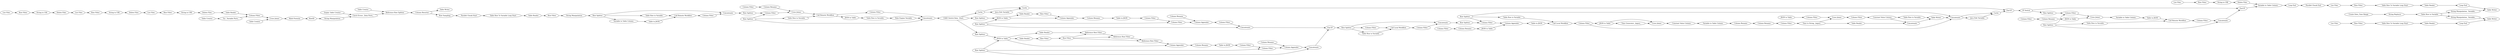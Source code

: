 digraph {
	"5702241607176932299_174" [label="Create Date_Time Range"]
	"3724045790385504595_7" [label="Row Filter"]
	"-1850245478322344975_25" [label="Constant Value Column"]
	"1944372584397731584_17" [label="Table to JSON"]
	"5407335098500956099_15" [label="Column Rename"]
	"5702241607176932299_195" [label="Loop End"]
	"5702241607176932299_187" [label="Table Row To Variable Loop Start"]
	"1944372584397731584_24" [label="Variable to Table Column"]
	"-4130272644590018289_202" [label="Row Filter"]
	"-4130272644590018289_206" [label="Row Filter"]
	"5407335098500956099_20" [label="Column Filter"]
	"3724045790385504595_11" [label="Column Appender"]
	"1079340264434955240_10" [label="Column Filter"]
	"-2276059379955935878_29" [label="Call Local Workflow"]
	"-3484080625430381081_199" [label="List Files"]
	"-2276059379955935878_51" [label="Java Edit Variable"]
	"-3728308334002743665_20" [label="Column Filter"]
	"5702241607176932299_196" [label="Table Row To Variable Loop Start"]
	"-2276059379955935878_39" [label="Column Filter"]
	"5702241607176932299_191" [label="Row Filter"]
	"-3820632578185190166_2" [label="Table Row To Variable Loop Start"]
	"5407335098500956099_11" [label="Column Appender"]
	"5702241607176932299_194" [label="Row Filter"]
	"7855017108291457772_196" [label="Table Writer"]
	"641605728071924128_51" [label="Call Remote Workflow"]
	"-1850245478322344975_22" [label="Variable to Table Column"]
	"3746099908319904161_65" [label="Column Filter"]
	"8006867915481543423_14" [label="Column Filter"]
	"7855017108291457772_5" [label="Table Creator"]
	"3724045790385504595_9" [label="Column Rename"]
	"1079340264434955240_1" [label="JSON to Table"]
	"641605728071924128_50" [label="Table Row to Variable"]
	"641605728071924128_19" [label="Row Splitter"]
	"3746099908319904161_51" [label="Cross Joiner"]
	"641605728071924128_28" [label="Table Row to Variable"]
	"-5311150410547139568_37" [label="Row Splitter"]
	"-3820632578185190166_217" [label="Parallel Chunk End"]
	"5702241607176932299_189" [label="Loop End"]
	"-3484080625430381081_197" [label="Delete Files"]
	"641605728071924128_49" [label="JSON to Table"]
	"5702241607176932299_193" [label="Table Writer"]
	"3746099908319904161_173" [label="Math Formula"]
	"-2319139187610048608_20" [label=Concatenate]
	"-1850245478322344975_38" [label="Constant Value Column"]
	"-3820632578185190166_219" [label="Row Sampling"]
	"8006867915481543423_18" [label="Cross Joiner"]
	"1079340264434955240_17" [label="Reference Row Filter"]
	"5450458015111603685_52" [label=Cache]
	"1079340264434955240_13" [label="Row Filter"]
	"1079340264434955240_6" [label="Table Reader"]
	"-1850245478322344975_37" [label="Column Filter"]
	"1079340264434955240_11" [label="Column Appender"]
	"5702241607176932299_198" [label="String Manipulation _Variable_"]
	"-4130272644590018289_201" [label="String to URI"]
	"-2276059379955935878_40" [label="Row Splitter"]
	"-1850245478322344975_28" [label=Concatenate]
	"5702241607176932299_192" [label="Table Reader"]
	"2686354856932107223_31" [label="String Manipulation"]
	"-6259667800354979089_30" [label="Row Splitter"]
	"-3484080625430381081_198" [label="Row Filter"]
	"3724045790385504595_5" [label="Table to JSON"]
	"641605728071924128_20" [label=Concatenate]
	"-1850245478322344975_29" [label="Table Writer"]
	"-9097392727937614485_59" [label="End IF"]
	"-4130272644590018289_204" [label="List Files"]
	"-4130272644590018289_205" [label="String to URI"]
	"-2276059379955935878_41" [label=Concatenate]
	"1079340264434955240_9" [label="Column Rename"]
	"7855017108291457772_64" [label="Reference Row Splitter"]
	"7855017108291457772_63" [label="Table Creator"]
	"1944372584397731584_18" [label="Cross Joiner"]
	"-9112167685316302206_21" [label="Call Remote Workflow"]
	"-9112167685316302206_19" [label=Concatenate]
	"2686354856932107223_16" [label="Row Filter"]
	"5831987468573249685_1" [label="Table Reader"]
	"5435125334044505624_17" [label="Table to JSON"]
	"-6259667800354979089_19" [label="Row Splitter"]
	"5702241607176932299_185" [label="List Files"]
	"-5311150410547139568_36" [label="Row Splitter"]
	"-1850245478322344975_39" [label="Table Row to Variable"]
	"1944372584397731584_20" [label="Column Filter"]
	"3724045790385504595_1" [label="JSON to Table"]
	"5702241607176932299_227" [label="String Replacer"]
	"641605728071924128_47" [label="Rule Engine Variable"]
	"-4130272644590018289_196" [label="String to URI"]
	"-6259667800354979089_28" [label="Table Row to Variable"]
	"-1850245478322344975_31" [label="JSON to Table"]
	"7855017108291457772_16" [label="Catch Errors _Data Ports_"]
	"-9112167685316302206_13" [label="Variable to Table Column"]
	"-2319139187610048608_37" [label="Row Splitter"]
	"-1850245478322344975_19" [label="Column Rename"]
	"-9097392727937614485_58" [label="End IF"]
	"1079340264434955240_15" [label="Reference Row Filter"]
	"1079340264434955240_12" [label="Table Reader"]
	"-5311150410547139568_20" [label=Concatenate]
	"-2276059379955935878_37" [label="Table Row to Variable"]
	"-6259667800354979089_20" [label=Concatenate]
	"-3484080625430381081_196" [label="String to URI"]
	"5435125334044505624_14" [label="Column Filter"]
	"3724045790385504595_6" [label="Table Reader"]
	"-2276059379955935878_30" [label="Row Splitter"]
	"8297078928917989509_31" [label="Table Row to Variable"]
	"-3820632578185190166_218" [label="Parallel Chunk Start"]
	"5702241607176932299_197" [label="List Files"]
	"-9112167685316302206_7" [label="Table Row to Variable"]
	"3746099908319904161_67" [label=RowID]
	"5702241607176932299_188" [label="Table Reader"]
	"-1850245478322344975_40" [label="Column Rename"]
	"5435125334044505624_19" [label="JSON to Table"]
	"-3820632578185190166_53" [label="End IF"]
	"7855017108291457772_17" [label="Empty Table Creator"]
	"-2276059379955935878_50" [label=Cache]
	"-6259667800354979089_31" [label="Call Remote Workflow"]
	"1944372584397731584_14" [label="Column Filter"]
	"8297078928917989509_20" [label=Concatenate]
	"1944372584397731584_15" [label="Column Rename"]
	"5435125334044505624_20" [label="Column Filter"]
	"-1850245478322344975_27" [label="Table Reader"]
	"-3484080625430381081_27" [label="Variable to Table Column"]
	"-1850245478322344975_18" [label="JSON to Table"]
	"-3820632578185190166_3" [label="Loop End"]
	"5702241607176932299_175" [label="Table Row to Variable"]
	"-3820632578185190166_52" [label="IF Switch"]
	"-4130272644590018289_199" [label="List Files"]
	"-1850245478322344975_24" [label="Cross Joiner"]
	"5435125334044505624_15" [label="Column Rename"]
	"8297078928917989509_49" [label="Column Filter"]
	"1079340264434955240_14" [label="Row Filter"]
	"-1850245478322344975_34" [label="Cross Joiner"]
	"7855017108291457772_70" [label="Column Resorter"]
	"641605728071924128_15" [label="Column Filter"]
	"-2319139187610048608_36" [label="Row Splitter"]
	"-4130272644590018289_198" [label="Row Filter"]
	"8297078928917989509_15" [label="Column Filter"]
	"-1850245478322344975_30" [label="Time to String _legacy_"]
	"5435125334044505624_21" [label="Column Appender"]
	"1944372584397731584_19" [label="JSON to Table"]
	"641605728071924128_30" [label="Row Splitter"]
	"5450458015111603685_50" [label=Cache]
	"-9112167685316302206_15" [label="Column Filter"]
	"8006867915481543423_15" [label="Column Rename"]
	"-4130272644590018289_197" [label="Delete Files"]
	"5702241607176932299_190" [label="Table Writer"]
	"8297078928917989509_19" [label="Row Splitter"]
	"2686354856932107223_15" [label="Table Reader"]
	"8297078928917989509_35" [label="Call Local Workflow"]
	"-4130272644590018289_200" [label="List Files"]
	"-4130272644590018289_203" [label="Delete Files"]
	"-1850245478322344975_21" [label="Column Filter"]
	"-9112167685316302206_14" [label="Table to JSON"]
	"-9097392727937614485_45" [label="CASE Switch Data _Start_"]
	"-4130272644590018289_207" [label="Delete Files"]
	"5407335098500956099_21" [label="Column Filter"]
	"7855017108291457772_1" [label="Try _Variable Ports_"]
	"8006867915481543423_20" [label="Column Filter"]
	"3746099908319904161_37" [label="Table Creator"]
	"1079340264434955240_16" [label="Reference Row Filter"]
	"5450458015111603685_51" [label="Java Edit Variable"]
	"-3728308334002743665_15" [label="Column Rename"]
	"1079340264434955240_5" [label="Table to JSON"]
	"-3728308334002743665_11" [label="Column Appender"]
	"-9112167685316302206_18" [label="Row Splitter"]
	"5702241607176932299_171" [label="String Manipulation _Variable_"]
	"-1850245478322344975_32" [label="Column Filter"]
	"3724045790385504595_10" [label="Column Filter"]
	"-6259667800354979089_15" [label="Column Filter"]
	"-1850245478322344975_23" [label="Time Generator _legacy_"]
	"7855017108291457772_69" [label="String Manipulation"]
	"5407335098500956099_11" -> "5407335098500956099_21"
	"641605728071924128_20" -> "-9097392727937614485_45"
	"-4130272644590018289_207" -> "5831987468573249685_1"
	"3724045790385504595_1" -> "3724045790385504595_6"
	"5702241607176932299_187" -> "5702241607176932299_188"
	"1944372584397731584_19" -> "1944372584397731584_18"
	"5702241607176932299_191" -> "5702241607176932299_187"
	"-1850245478322344975_18" -> "-1850245478322344975_23"
	"-1850245478322344975_30" -> "-1850245478322344975_34"
	"-1850245478322344975_18" -> "-1850245478322344975_24"
	"-9097392727937614485_58" -> "8297078928917989509_19"
	"641605728071924128_51" -> "641605728071924128_15"
	"-3484080625430381081_199" -> "-3484080625430381081_198"
	"8297078928917989509_19" -> "8297078928917989509_20"
	"3724045790385504595_7" -> "3724045790385504595_11"
	"1079340264434955240_9" -> "1079340264434955240_5"
	"-1850245478322344975_23" -> "-1850245478322344975_24"
	"7855017108291457772_70" -> "7855017108291457772_196"
	"5702241607176932299_188" -> "5702241607176932299_189"
	"5435125334044505624_19" -> "5435125334044505624_21"
	"-5311150410547139568_37" -> "-3728308334002743665_20"
	"-1850245478322344975_22" -> "-1850245478322344975_19"
	"641605728071924128_49" -> "641605728071924128_50"
	"-3820632578185190166_52" -> "-3820632578185190166_53"
	"7855017108291457772_16" -> "7855017108291457772_64"
	"-9112167685316302206_18" -> "-9112167685316302206_7"
	"-2276059379955935878_37" -> "-2276059379955935878_29"
	"5702241607176932299_185" -> "5702241607176932299_191"
	"3724045790385504595_1" -> "3724045790385504595_11"
	"-1850245478322344975_27" -> "-1850245478322344975_28"
	"1944372584397731584_15" -> "1944372584397731584_19"
	"3746099908319904161_65" -> "3746099908319904161_51"
	"8006867915481543423_20" -> "8006867915481543423_18"
	"-2276059379955935878_30" -> "-2276059379955935878_41"
	"-1850245478322344975_40" -> "-1850245478322344975_21"
	"641605728071924128_30" -> "641605728071924128_28"
	"-9112167685316302206_7" -> "-9112167685316302206_21"
	"-9097392727937614485_45" -> "5450458015111603685_52"
	"1079340264434955240_12" -> "1079340264434955240_13"
	"-5311150410547139568_37" -> "-5311150410547139568_20"
	"641605728071924128_19" -> "8006867915481543423_20"
	"-4130272644590018289_206" -> "-4130272644590018289_205"
	"5435125334044505624_21" -> "5435125334044505624_17"
	"1079340264434955240_5" -> "1079340264434955240_10"
	"1944372584397731584_17" -> "-6259667800354979089_31"
	"-3484080625430381081_196" -> "-3484080625430381081_197"
	"-4130272644590018289_202" -> "-4130272644590018289_201"
	"8006867915481543423_14" -> "8006867915481543423_15"
	"1079340264434955240_6" -> "1079340264434955240_15"
	"5435125334044505624_14" -> "5435125334044505624_15"
	"-6259667800354979089_30" -> "-6259667800354979089_20"
	"-1850245478322344975_38" -> "-1850245478322344975_28"
	"641605728071924128_30" -> "8006867915481543423_20"
	"641605728071924128_51" -> "641605728071924128_49"
	"5702241607176932299_195" -> "5702241607176932299_193"
	"-2319139187610048608_37" -> "3724045790385504595_1"
	"-6259667800354979089_20" -> "-3820632578185190166_53"
	"-1850245478322344975_31" -> "-1850245478322344975_32"
	"1079340264434955240_17" -> "1079340264434955240_11"
	"3724045790385504595_11" -> "3724045790385504595_9"
	"-1850245478322344975_24" -> "-1850245478322344975_25"
	"-3820632578185190166_219" -> "-3820632578185190166_218"
	"641605728071924128_30" -> "641605728071924128_20"
	"8297078928917989509_35" -> "8297078928917989509_15"
	"-3728308334002743665_15" -> "-3728308334002743665_11"
	"-3820632578185190166_2" -> "2686354856932107223_15"
	"-9112167685316302206_18" -> "-9112167685316302206_13"
	"-2276059379955935878_29" -> "-2276059379955935878_39"
	"-2319139187610048608_37" -> "-2319139187610048608_20"
	"3746099908319904161_51" -> "3746099908319904161_173"
	"641605728071924128_15" -> "641605728071924128_20"
	"-1850245478322344975_29" -> "-2276059379955935878_41"
	"5702241607176932299_227" -> "5702241607176932299_175"
	"5702241607176932299_197" -> "5702241607176932299_194"
	"1079340264434955240_14" -> "1079340264434955240_15"
	"8006867915481543423_18" -> "641605728071924128_51"
	"1079340264434955240_16" -> "1079340264434955240_17"
	"8297078928917989509_19" -> "8297078928917989509_31"
	"-2276059379955935878_40" -> "5435125334044505624_20"
	"-9097392727937614485_59" -> "-3820632578185190166_52"
	"-2276059379955935878_51" -> "-2276059379955935878_50"
	"-1850245478322344975_34" -> "-1850245478322344975_37"
	"-9097392727937614485_45" -> "-2319139187610048608_36"
	"-2319139187610048608_20" -> "-9097392727937614485_58"
	"3724045790385504595_5" -> "3724045790385504595_10"
	"-1850245478322344975_32" -> "-1850245478322344975_34"
	"-3484080625430381081_198" -> "-3484080625430381081_196"
	"5702241607176932299_198" -> "5702241607176932299_193"
	"-1850245478322344975_30" -> "-1850245478322344975_27"
	"1079340264434955240_14" -> "1079340264434955240_17"
	"1944372584397731584_14" -> "1944372584397731584_15"
	"-5311150410547139568_20" -> "-9097392727937614485_58"
	"-1850245478322344975_19" -> "-1850245478322344975_40"
	"-6259667800354979089_30" -> "1944372584397731584_20"
	"-6259667800354979089_28" -> "-6259667800354979089_31"
	"-2276059379955935878_41" -> "-2276059379955935878_51"
	"-3728308334002743665_20" -> "-3728308334002743665_11"
	"-1850245478322344975_39" -> "-1850245478322344975_29"
	"8006867915481543423_15" -> "8006867915481543423_18"
	"5450458015111603685_52" -> "5450458015111603685_50"
	"8297078928917989509_31" -> "8297078928917989509_35"
	"5702241607176932299_194" -> "5702241607176932299_196"
	"3724045790385504595_10" -> "5407335098500956099_20"
	"5407335098500956099_15" -> "5407335098500956099_11"
	"5702241607176932299_175" -> "5702241607176932299_198"
	"-3820632578185190166_3" -> "-3820632578185190166_217"
	"-2276059379955935878_39" -> "-2276059379955935878_41"
	"-1850245478322344975_38" -> "-1850245478322344975_39"
	"-5311150410547139568_37" -> "1079340264434955240_1"
	"-4130272644590018289_205" -> "-4130272644590018289_207"
	"1079340264434955240_10" -> "-3728308334002743665_20"
	"1079340264434955240_1" -> "1079340264434955240_12"
	"-2276059379955935878_30" -> "5435125334044505624_20"
	"-4130272644590018289_201" -> "-4130272644590018289_203"
	"5450458015111603685_50" -> "-9097392727937614485_59"
	"5435125334044505624_20" -> "5435125334044505624_21"
	"-3484080625430381081_27" -> "-3820632578185190166_3"
	"1944372584397731584_18" -> "1944372584397731584_24"
	"7855017108291457772_69" -> "7855017108291457772_16"
	"-3728308334002743665_11" -> "-5311150410547139568_20"
	"-9112167685316302206_15" -> "-9112167685316302206_19"
	"-3484080625430381081_197" -> "-3484080625430381081_27"
	"8297078928917989509_15" -> "8297078928917989509_20"
	"2686354856932107223_16" -> "2686354856932107223_31"
	"5407335098500956099_20" -> "5407335098500956099_11"
	"-4130272644590018289_204" -> "-4130272644590018289_206"
	"1079340264434955240_15" -> "1079340264434955240_16"
	"7855017108291457772_64" -> "7855017108291457772_70"
	"-2319139187610048608_36" -> "3724045790385504595_1"
	"3746099908319904161_67" -> "7855017108291457772_69"
	"-1850245478322344975_37" -> "-1850245478322344975_38"
	"-2319139187610048608_37" -> "5407335098500956099_20"
	"-4130272644590018289_199" -> "-4130272644590018289_198"
	"8297078928917989509_20" -> "-2276059379955935878_40"
	"1079340264434955240_14" -> "1079340264434955240_16"
	"7855017108291457772_70" -> "-3820632578185190166_219"
	"7855017108291457772_63" -> "7855017108291457772_64"
	"-4130272644590018289_198" -> "-4130272644590018289_196"
	"-6259667800354979089_31" -> "-6259667800354979089_15"
	"-4130272644590018289_197" -> "-4130272644590018289_200"
	"-4130272644590018289_203" -> "-4130272644590018289_204"
	"5702241607176932299_171" -> "5702241607176932299_190"
	"-2276059379955935878_41" -> "-2276059379955935878_50"
	"-6259667800354979089_15" -> "-6259667800354979089_20"
	"-1850245478322344975_21" -> "-1850245478322344975_30"
	"5450458015111603685_52" -> "5450458015111603685_51"
	"5435125334044505624_17" -> "-2276059379955935878_29"
	"-3820632578185190166_52" -> "-6259667800354979089_19"
	"1079340264434955240_11" -> "1079340264434955240_9"
	"-9112167685316302206_13" -> "-9112167685316302206_14"
	"641605728071924128_28" -> "641605728071924128_51"
	"641605728071924128_47" -> "641605728071924128_20"
	"-2276059379955935878_30" -> "-2276059379955935878_37"
	"641605728071924128_50" -> "641605728071924128_47"
	"5702241607176932299_175" -> "5702241607176932299_171"
	"5407335098500956099_21" -> "-2319139187610048608_20"
	"5702241607176932299_192" -> "5702241607176932299_195"
	"3746099908319904161_37" -> "3746099908319904161_51"
	"5702241607176932299_174" -> "5702241607176932299_227"
	"-9112167685316302206_21" -> "-9112167685316302206_15"
	"1079340264434955240_1" -> "1079340264434955240_11"
	"-3820632578185190166_218" -> "-3820632578185190166_2"
	"-2276059379955935878_39" -> "-1850245478322344975_18"
	"3724045790385504595_9" -> "3724045790385504595_5"
	"1944372584397731584_20" -> "1944372584397731584_18"
	"3724045790385504595_6" -> "3724045790385504595_7"
	"5831987468573249685_1" -> "3746099908319904161_65"
	"-6259667800354979089_19" -> "1944372584397731584_20"
	"-6259667800354979089_30" -> "-6259667800354979089_28"
	"5702241607176932299_196" -> "5702241607176932299_192"
	"-1850245478322344975_25" -> "-1850245478322344975_22"
	"5450458015111603685_51" -> "5450458015111603685_50"
	"-3820632578185190166_217" -> "5702241607176932299_197"
	"-9097392727937614485_45" -> "-5311150410547139568_36"
	"-5311150410547139568_36" -> "1079340264434955240_1"
	"7855017108291457772_17" -> "7855017108291457772_16"
	"8297078928917989509_19" -> "8297078928917989509_49"
	"8297078928917989509_49" -> "8297078928917989509_35"
	"3746099908319904161_173" -> "3746099908319904161_67"
	"-1850245478322344975_28" -> "-1850245478322344975_29"
	"-3820632578185190166_53" -> "-3484080625430381081_27"
	"5435125334044505624_15" -> "5435125334044505624_19"
	"7855017108291457772_1" -> "3746099908319904161_65"
	"1079340264434955240_13" -> "1079340264434955240_14"
	"1944372584397731584_24" -> "1944372584397731584_17"
	"-9112167685316302206_18" -> "-9112167685316302206_19"
	"2686354856932107223_15" -> "2686354856932107223_16"
	"-4130272644590018289_200" -> "-4130272644590018289_202"
	"-9112167685316302206_19" -> "641605728071924128_19"
	"7855017108291457772_5" -> "7855017108291457772_1"
	"-9112167685316302206_14" -> "-9112167685316302206_21"
	"5702241607176932299_189" -> "5702241607176932299_190"
	"2686354856932107223_31" -> "-9112167685316302206_18"
	"1079340264434955240_1" -> "1079340264434955240_6"
	"-2276059379955935878_50" -> "-9097392727937614485_59"
	"-4130272644590018289_196" -> "-4130272644590018289_197"
	rankdir=LR
}
